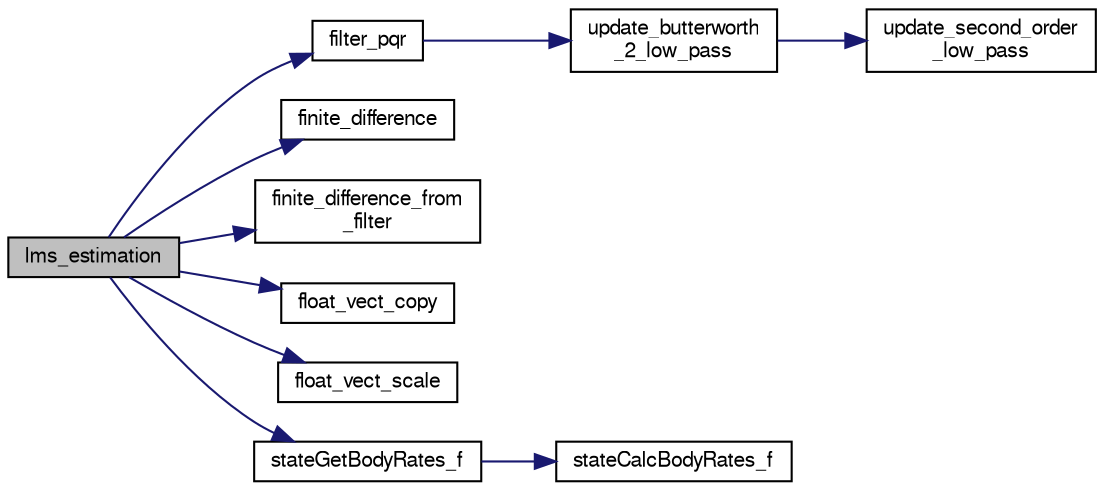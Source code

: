 digraph "lms_estimation"
{
  edge [fontname="FreeSans",fontsize="10",labelfontname="FreeSans",labelfontsize="10"];
  node [fontname="FreeSans",fontsize="10",shape=record];
  rankdir="LR";
  Node1 [label="lms_estimation",height=0.2,width=0.4,color="black", fillcolor="grey75", style="filled", fontcolor="black"];
  Node1 -> Node2 [color="midnightblue",fontsize="10",style="solid",fontname="FreeSans"];
  Node2 [label="filter_pqr",height=0.2,width=0.4,color="black", fillcolor="white", style="filled",URL="$stabilization__indi__simple_8c.html#ac0d13e690fd500a3c737add9bf8a8574",tooltip="Update butterworth filter for p, q and r of a FloatRates struct. "];
  Node2 -> Node3 [color="midnightblue",fontsize="10",style="solid",fontname="FreeSans"];
  Node3 [label="update_butterworth\l_2_low_pass",height=0.2,width=0.4,color="black", fillcolor="white", style="filled",URL="$low__pass__filter_8h.html#aae1acf6d0534bb694b2f7f530ce41650",tooltip="Update second order Butterworth low pass filter state with a new value. "];
  Node3 -> Node4 [color="midnightblue",fontsize="10",style="solid",fontname="FreeSans"];
  Node4 [label="update_second_order\l_low_pass",height=0.2,width=0.4,color="black", fillcolor="white", style="filled",URL="$low__pass__filter_8h.html#a039a2c61aa8ebdb1e4b4c5de6e79e531",tooltip="Update second order low pass filter state with a new value. "];
  Node1 -> Node5 [color="midnightblue",fontsize="10",style="solid",fontname="FreeSans"];
  Node5 [label="finite_difference",height=0.2,width=0.4,color="black", fillcolor="white", style="filled",URL="$stabilization__indi__simple_8c.html#a2fc8ca5cf4573817b50ba3a20cfa78c2",tooltip="Calculate derivative of an array via finite difference. "];
  Node1 -> Node6 [color="midnightblue",fontsize="10",style="solid",fontname="FreeSans"];
  Node6 [label="finite_difference_from\l_filter",height=0.2,width=0.4,color="black", fillcolor="white", style="filled",URL="$stabilization__indi__simple_8c.html#a581a406cc0fef00c51a5466cadb0b180",tooltip="Caclulate finite difference form a filter array The filter already contains the previous values..."];
  Node1 -> Node7 [color="midnightblue",fontsize="10",style="solid",fontname="FreeSans"];
  Node7 [label="float_vect_copy",height=0.2,width=0.4,color="black", fillcolor="white", style="filled",URL="$group__math__algebra__float.html#ga90298b458dad65af4a4bc5f7491da823",tooltip="a = b "];
  Node1 -> Node8 [color="midnightblue",fontsize="10",style="solid",fontname="FreeSans"];
  Node8 [label="float_vect_scale",height=0.2,width=0.4,color="black", fillcolor="white", style="filled",URL="$group__math__algebra__float.html#ga5414ddf453898006f97d7d5af12795e4",tooltip="a *= s "];
  Node1 -> Node9 [color="midnightblue",fontsize="10",style="solid",fontname="FreeSans"];
  Node9 [label="stateGetBodyRates_f",height=0.2,width=0.4,color="black", fillcolor="white", style="filled",URL="$group__state__rate.html#ga086f10e8804f8e95ace9a2b1cd26a66c",tooltip="Get vehicle body angular rate (float). "];
  Node9 -> Node10 [color="midnightblue",fontsize="10",style="solid",fontname="FreeSans"];
  Node10 [label="stateCalcBodyRates_f",height=0.2,width=0.4,color="black", fillcolor="white", style="filled",URL="$group__state__rate.html#ga52294469408c263566a43c4c903cb3ca"];
}
